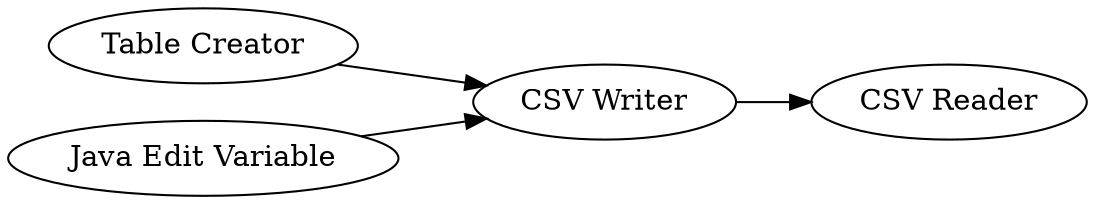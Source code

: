 digraph {
	8 -> 9
	10 -> 8
	7 -> 8
	7 [label="Java Edit Variable"]
	10 [label="Table Creator"]
	8 [label="CSV Writer"]
	9 [label="CSV Reader"]
	rankdir=LR
}

